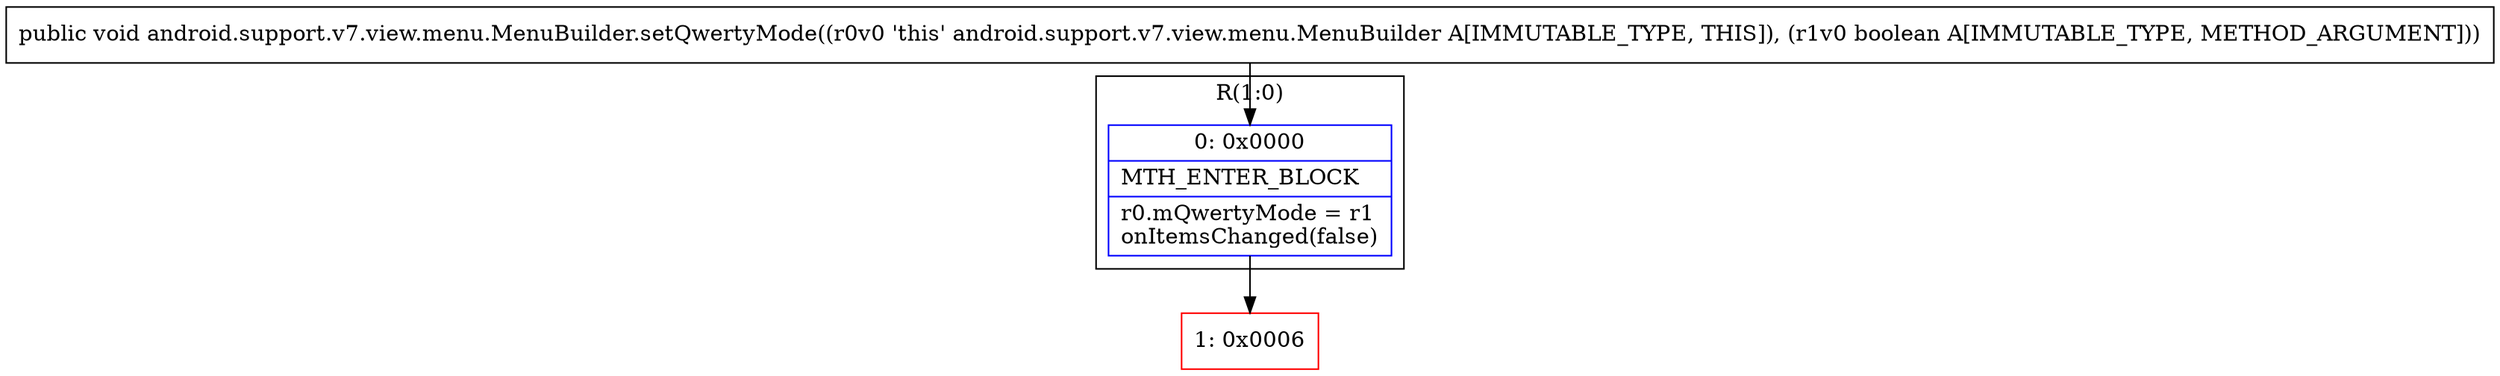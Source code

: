 digraph "CFG forandroid.support.v7.view.menu.MenuBuilder.setQwertyMode(Z)V" {
subgraph cluster_Region_562952476 {
label = "R(1:0)";
node [shape=record,color=blue];
Node_0 [shape=record,label="{0\:\ 0x0000|MTH_ENTER_BLOCK\l|r0.mQwertyMode = r1\lonItemsChanged(false)\l}"];
}
Node_1 [shape=record,color=red,label="{1\:\ 0x0006}"];
MethodNode[shape=record,label="{public void android.support.v7.view.menu.MenuBuilder.setQwertyMode((r0v0 'this' android.support.v7.view.menu.MenuBuilder A[IMMUTABLE_TYPE, THIS]), (r1v0 boolean A[IMMUTABLE_TYPE, METHOD_ARGUMENT])) }"];
MethodNode -> Node_0;
Node_0 -> Node_1;
}

